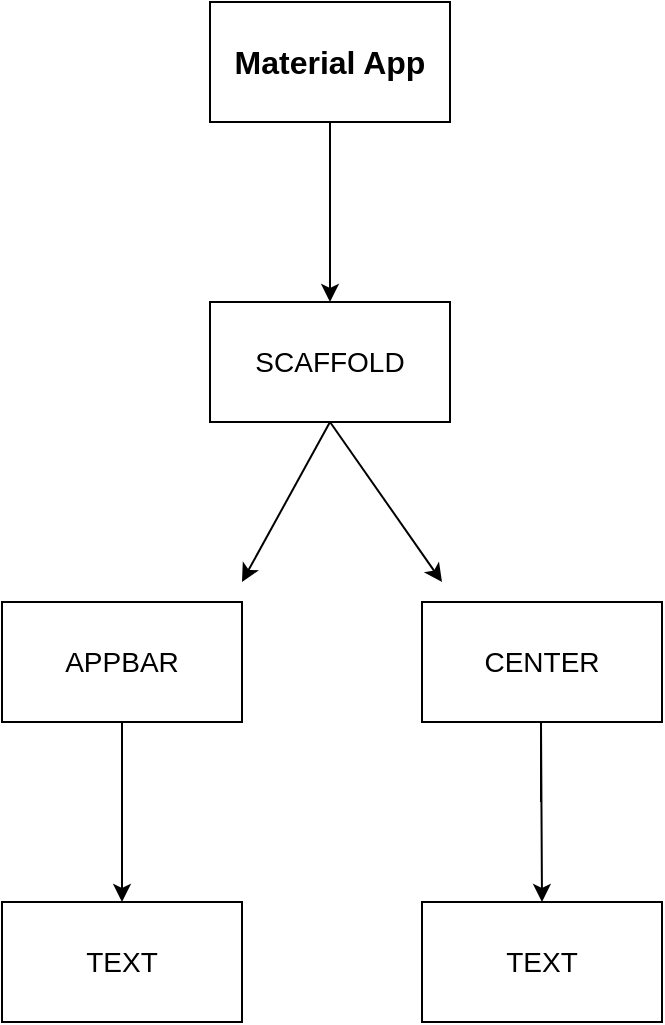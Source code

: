 <mxfile version="21.6.9" type="github">
  <diagram name="Sayfa -1" id="iAEvRVCjwUS7RP5ZvRyz">
    <mxGraphModel dx="1050" dy="574" grid="1" gridSize="10" guides="1" tooltips="1" connect="1" arrows="1" fold="1" page="1" pageScale="1" pageWidth="827" pageHeight="1169" math="0" shadow="0">
      <root>
        <mxCell id="0" />
        <mxCell id="1" parent="0" />
        <mxCell id="w1kFBrkWcYu-Tf_Cogi8-1" value="&lt;font style=&quot;vertical-align: inherit;&quot;&gt;&lt;font style=&quot;vertical-align: inherit;&quot;&gt;&lt;b&gt;&lt;font style=&quot;font-size: 16px;&quot;&gt;Material App&lt;/font&gt;&lt;/b&gt;&lt;/font&gt;&lt;/font&gt;" style="rounded=0;whiteSpace=wrap;html=1;" vertex="1" parent="1">
          <mxGeometry x="354" y="40" width="120" height="60" as="geometry" />
        </mxCell>
        <mxCell id="w1kFBrkWcYu-Tf_Cogi8-2" value="" style="endArrow=classic;html=1;rounded=0;" edge="1" parent="1">
          <mxGeometry width="50" height="50" relative="1" as="geometry">
            <mxPoint x="414" y="140" as="sourcePoint" />
            <mxPoint x="414" y="190" as="targetPoint" />
            <Array as="points">
              <mxPoint x="414" y="100" />
            </Array>
          </mxGeometry>
        </mxCell>
        <mxCell id="w1kFBrkWcYu-Tf_Cogi8-3" value="&lt;font style=&quot;vertical-align: inherit;&quot;&gt;&lt;font style=&quot;vertical-align: inherit; font-size: 14px;&quot;&gt;SCAFFOLD&lt;/font&gt;&lt;/font&gt;" style="rounded=0;whiteSpace=wrap;html=1;" vertex="1" parent="1">
          <mxGeometry x="354" y="190" width="120" height="60" as="geometry" />
        </mxCell>
        <mxCell id="w1kFBrkWcYu-Tf_Cogi8-5" value="&lt;font style=&quot;vertical-align: inherit;&quot;&gt;&lt;font style=&quot;vertical-align: inherit; font-size: 14px;&quot;&gt;APPBAR&lt;/font&gt;&lt;/font&gt;" style="rounded=0;whiteSpace=wrap;html=1;" vertex="1" parent="1">
          <mxGeometry x="250" y="340" width="120" height="60" as="geometry" />
        </mxCell>
        <mxCell id="w1kFBrkWcYu-Tf_Cogi8-8" value="&lt;font style=&quot;vertical-align: inherit;&quot;&gt;&lt;font style=&quot;vertical-align: inherit; font-size: 14px;&quot;&gt;&lt;font style=&quot;vertical-align: inherit;&quot;&gt;&lt;font style=&quot;vertical-align: inherit;&quot;&gt;CENTER&lt;/font&gt;&lt;/font&gt;&lt;/font&gt;&lt;/font&gt;" style="rounded=0;whiteSpace=wrap;html=1;" vertex="1" parent="1">
          <mxGeometry x="460" y="340" width="120" height="60" as="geometry" />
        </mxCell>
        <mxCell id="w1kFBrkWcYu-Tf_Cogi8-11" value="" style="endArrow=classic;html=1;rounded=0;" edge="1" parent="1">
          <mxGeometry width="50" height="50" relative="1" as="geometry">
            <mxPoint x="414" y="250" as="sourcePoint" />
            <mxPoint x="470" y="330" as="targetPoint" />
          </mxGeometry>
        </mxCell>
        <mxCell id="w1kFBrkWcYu-Tf_Cogi8-19" value="" style="endArrow=classic;html=1;rounded=0;" edge="1" parent="1">
          <mxGeometry width="50" height="50" relative="1" as="geometry">
            <mxPoint x="414" y="250" as="sourcePoint" />
            <mxPoint x="370" y="330" as="targetPoint" />
          </mxGeometry>
        </mxCell>
        <mxCell id="w1kFBrkWcYu-Tf_Cogi8-20" value="&lt;font style=&quot;vertical-align: inherit;&quot;&gt;&lt;font style=&quot;vertical-align: inherit; font-size: 14px;&quot;&gt;TEXT&lt;/font&gt;&lt;/font&gt;" style="rounded=0;whiteSpace=wrap;html=1;" vertex="1" parent="1">
          <mxGeometry x="250" y="490" width="120" height="60" as="geometry" />
        </mxCell>
        <mxCell id="w1kFBrkWcYu-Tf_Cogi8-21" value="" style="endArrow=classic;html=1;rounded=0;" edge="1" parent="1">
          <mxGeometry width="50" height="50" relative="1" as="geometry">
            <mxPoint x="310" y="440" as="sourcePoint" />
            <mxPoint x="310" y="490" as="targetPoint" />
            <Array as="points">
              <mxPoint x="310" y="400" />
            </Array>
          </mxGeometry>
        </mxCell>
        <mxCell id="w1kFBrkWcYu-Tf_Cogi8-22" value="" style="endArrow=classic;html=1;rounded=0;entryX=0.5;entryY=0;entryDx=0;entryDy=0;" edge="1" parent="1" target="w1kFBrkWcYu-Tf_Cogi8-23">
          <mxGeometry width="50" height="50" relative="1" as="geometry">
            <mxPoint x="519.5" y="440" as="sourcePoint" />
            <mxPoint x="520" y="480" as="targetPoint" />
            <Array as="points">
              <mxPoint x="519.5" y="400" />
            </Array>
          </mxGeometry>
        </mxCell>
        <mxCell id="w1kFBrkWcYu-Tf_Cogi8-23" value="&lt;font style=&quot;vertical-align: inherit;&quot;&gt;&lt;font style=&quot;vertical-align: inherit; font-size: 14px;&quot;&gt;TEXT&lt;/font&gt;&lt;/font&gt;" style="rounded=0;whiteSpace=wrap;html=1;" vertex="1" parent="1">
          <mxGeometry x="460" y="490" width="120" height="60" as="geometry" />
        </mxCell>
      </root>
    </mxGraphModel>
  </diagram>
</mxfile>
